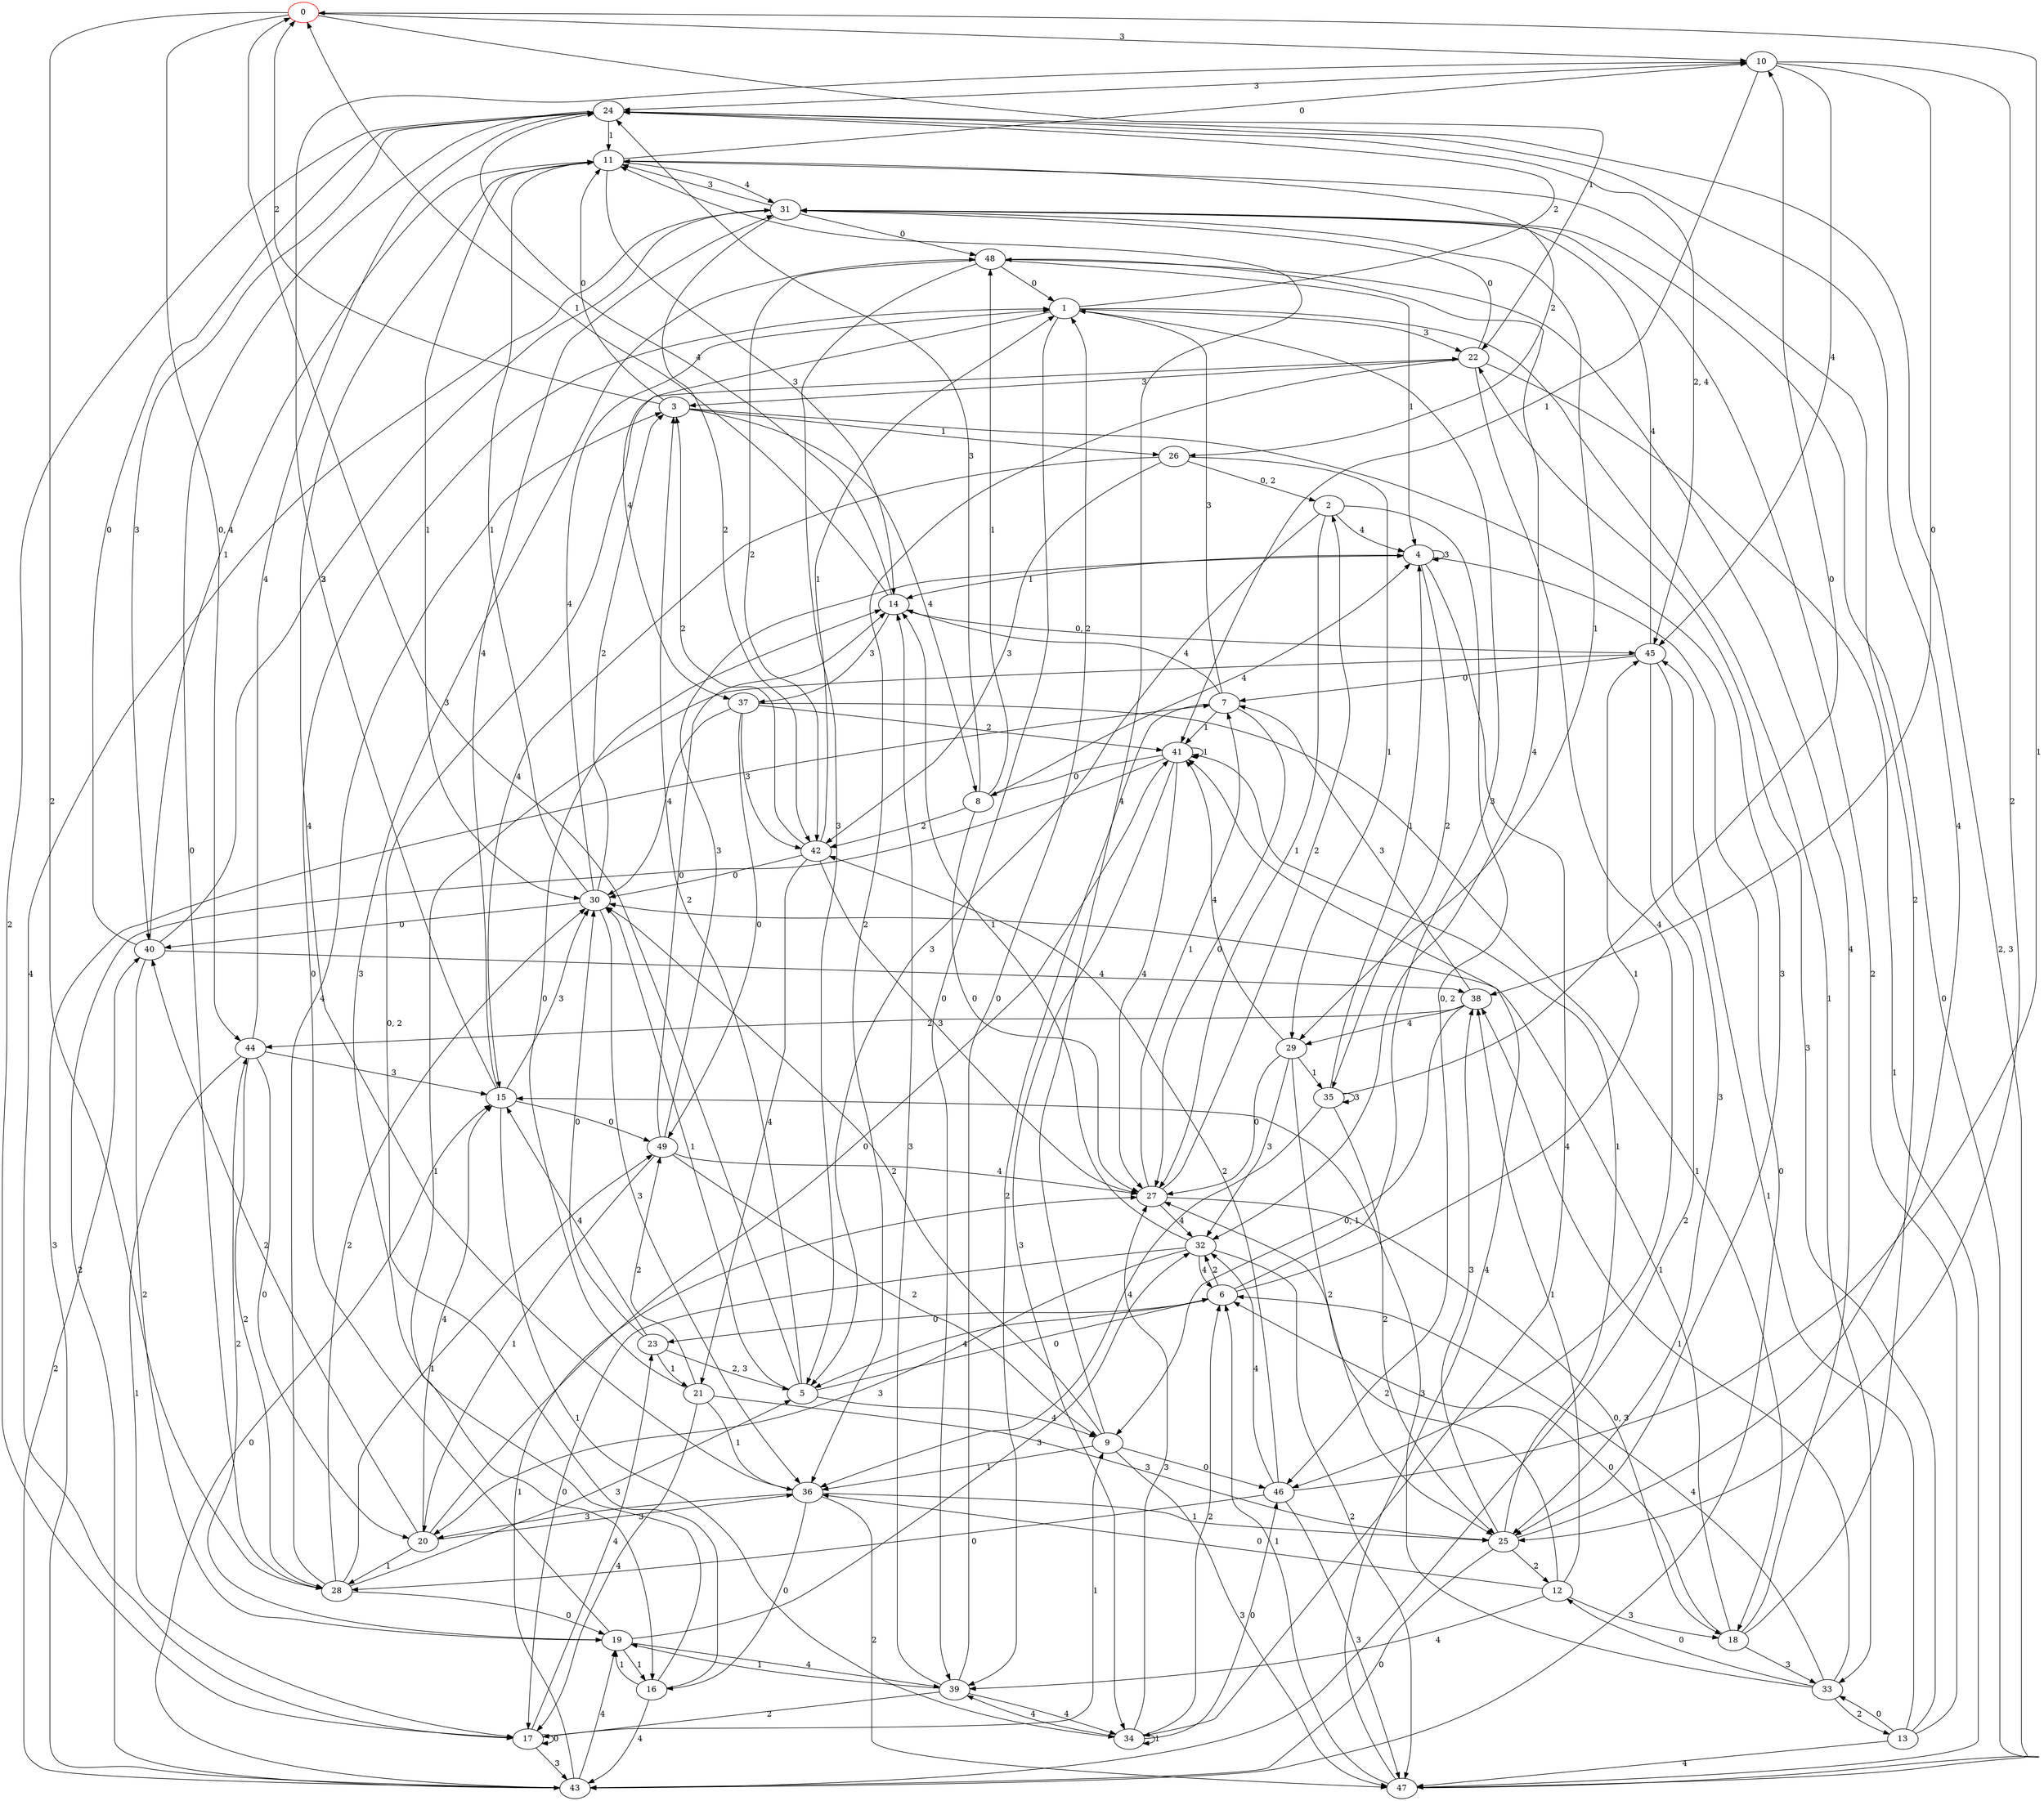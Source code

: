 digraph g {
0 [label= "0"] [color="red"];
1 [label= "1"];
2 [label= "2"];
3 [label= "3"];
4 [label= "4"];
5 [label= "5"];
6 [label= "6"];
7 [label= "7"];
8 [label= "8"];
9 [label= "9"];
10 [label= "10"];
11 [label= "11"];
12 [label= "12"];
13 [label= "13"];
14 [label= "14"];
15 [label= "15"];
16 [label= "16"];
17 [label= "17"];
18 [label= "18"];
19 [label= "19"];
20 [label= "20"];
21 [label= "21"];
22 [label= "22"];
23 [label= "23"];
24 [label= "24"];
25 [label= "25"];
26 [label= "26"];
27 [label= "27"];
28 [label= "28"];
29 [label= "29"];
30 [label= "30"];
31 [label= "31"];
32 [label= "32"];
33 [label= "33"];
34 [label= "34"];
35 [label= "35"];
36 [label= "36"];
37 [label= "37"];
38 [label= "38"];
39 [label= "39"];
40 [label= "40"];
41 [label= "41"];
42 [label= "42"];
43 [label= "43"];
44 [label= "44"];
45 [label= "45"];
46 [label= "46"];
47 [label= "47"];
48 [label= "48"];
49 [label= "49"];
0 -> 22[label= "1"];
0 -> 28[label= "2"];
0 -> 10[label= "3"];
1 -> 39[label= "0"];
1 -> 33[label= "1"];
1 -> 24[label= "2"];
1 -> 22[label= "3"];
1 -> 37[label= "4"];
2 -> 27[label= "1"];
2 -> 5[label= "3"];
2 -> 4[label= "4"];
3 -> 11[label= "0"];
3 -> 26[label= "1"];
3 -> 0[label= "2"];
3 -> 25[label= "3"];
3 -> 8[label= "4"];
4 -> 43[label= "0"];
4 -> 14[label= "1"];
4 -> 35[label= "2"];
4 -> 4[label= "3"];
4 -> 34[label= "4"];
5 -> 6[label= "0"];
5 -> 30[label= "1"];
5 -> 3[label= "2"];
5 -> 0[label= "3"];
5 -> 9[label= "4"];
6 -> 23[label= "0"];
6 -> 45[label= "1"];
6 -> 32[label= "2"];
6 -> 1[label= "3"];
6 -> 5[label= "4"];
7 -> 27[label= "0"];
7 -> 41[label= "1"];
7 -> 39[label= "2"];
7 -> 1[label= "3"];
7 -> 14[label= "4"];
8 -> 27[label= "0"];
8 -> 48[label= "1"];
8 -> 42[label= "2"];
8 -> 24[label= "3"];
8 -> 4[label= "4"];
9 -> 46[label= "0"];
9 -> 36[label= "1"];
9 -> 30[label= "2"];
9 -> 47[label= "3"];
9 -> 11[label= "4"];
10 -> 38[label= "0"];
10 -> 41[label= "1"];
10 -> 25[label= "2"];
10 -> 24[label= "3"];
10 -> 45[label= "4"];
11 -> 10[label= "0"];
11 -> 30[label= "1"];
11 -> 26[label= "2"];
11 -> 14[label= "3"];
11 -> 31[label= "4"];
12 -> 36[label= "0"];
12 -> 38[label= "1"];
12 -> 27[label= "2"];
12 -> 18[label= "3"];
12 -> 39[label= "4"];
13 -> 33[label= "0"];
13 -> 45[label= "1"];
13 -> 31[label= "2"];
13 -> 22[label= "3"];
13 -> 47[label= "4"];
14 -> 0[label= "1"];
14 -> 37[label= "3"];
14 -> 24[label= "4"];
15 -> 49[label= "0"];
15 -> 34[label= "1"];
15 -> 10[label= "2"];
15 -> 30[label= "3"];
15 -> 31[label= "4"];
16 -> 19[label= "1"];
16 -> 48[label= "3"];
16 -> 43[label= "4"];
17 -> 17[label= "0"];
17 -> 9[label= "1"];
17 -> 24[label= "2"];
17 -> 43[label= "3"];
17 -> 23[label= "4"];
18 -> 6[label= "0"];
18 -> 30[label= "1"];
18 -> 11[label= "2"];
18 -> 33[label= "3"];
18 -> 48[label= "4"];
19 -> 1[label= "0"];
19 -> 16[label= "1"];
19 -> 44[label= "2"];
19 -> 32[label= "3"];
19 -> 39[label= "4"];
20 -> 41[label= "0"];
20 -> 28[label= "1"];
20 -> 40[label= "2"];
20 -> 36[label= "3"];
20 -> 15[label= "4"];
21 -> 14[label= "0"];
21 -> 36[label= "1"];
21 -> 49[label= "2"];
21 -> 25[label= "3"];
21 -> 17[label= "4"];
22 -> 31[label= "0"];
22 -> 47[label= "1"];
22 -> 36[label= "2"];
22 -> 3[label= "3"];
22 -> 46[label= "4"];
23 -> 30[label= "0"];
23 -> 21[label= "1"];
23 -> 15[label= "4"];
24 -> 28[label= "0"];
24 -> 11[label= "1"];
24 -> 40[label= "3"];
25 -> 43[label= "0"];
25 -> 41[label= "1"];
25 -> 12[label= "2"];
25 -> 38[label= "3"];
25 -> 24[label= "4"];
26 -> 29[label= "1"];
26 -> 42[label= "3"];
26 -> 15[label= "4"];
27 -> 7[label= "1"];
27 -> 2[label= "2"];
27 -> 32[label= "4"];
28 -> 19[label= "0"];
28 -> 49[label= "1"];
28 -> 30[label= "2"];
28 -> 5[label= "3"];
28 -> 3[label= "4"];
29 -> 27[label= "0"];
29 -> 35[label= "1"];
29 -> 25[label= "2"];
29 -> 32[label= "3"];
29 -> 41[label= "4"];
30 -> 40[label= "0"];
30 -> 11[label= "1"];
30 -> 3[label= "2"];
30 -> 36[label= "3"];
30 -> 1[label= "4"];
31 -> 48[label= "0"];
31 -> 29[label= "1"];
31 -> 42[label= "2"];
31 -> 11[label= "3"];
31 -> 17[label= "4"];
32 -> 17[label= "0"];
32 -> 14[label= "1"];
32 -> 47[label= "2"];
32 -> 20[label= "3"];
32 -> 6[label= "4"];
33 -> 12[label= "0"];
33 -> 38[label= "1"];
33 -> 13[label= "2"];
33 -> 15[label= "3"];
33 -> 6[label= "4"];
34 -> 46[label= "0"];
34 -> 34[label= "1"];
34 -> 6[label= "2"];
34 -> 27[label= "3"];
34 -> 39[label= "4"];
35 -> 10[label= "0"];
35 -> 4[label= "1"];
35 -> 25[label= "2"];
35 -> 35[label= "3"];
35 -> 36[label= "4"];
36 -> 16[label= "0"];
36 -> 25[label= "1"];
36 -> 47[label= "2"];
36 -> 20[label= "3"];
36 -> 11[label= "4"];
37 -> 49[label= "0"];
37 -> 18[label= "1"];
37 -> 41[label= "2"];
37 -> 42[label= "3"];
37 -> 30[label= "4"];
38 -> 44[label= "2"];
38 -> 7[label= "3"];
38 -> 29[label= "4"];
39 -> 1[label= "0"];
39 -> 19[label= "1"];
39 -> 17[label= "2"];
39 -> 14[label= "3"];
39 -> 34[label= "4"];
40 -> 24[label= "0"];
40 -> 11[label= "1"];
40 -> 19[label= "2"];
40 -> 31[label= "3"];
40 -> 38[label= "4"];
41 -> 8[label= "0"];
41 -> 41[label= "1"];
41 -> 43[label= "2"];
41 -> 34[label= "3"];
41 -> 27[label= "4"];
42 -> 30[label= "0"];
42 -> 1[label= "1"];
42 -> 3[label= "2"];
42 -> 27[label= "3"];
42 -> 21[label= "4"];
43 -> 15[label= "0"];
43 -> 27[label= "1"];
43 -> 40[label= "2"];
43 -> 7[label= "3"];
43 -> 19[label= "4"];
44 -> 20[label= "0"];
44 -> 17[label= "1"];
44 -> 28[label= "2"];
44 -> 15[label= "3"];
44 -> 24[label= "4"];
45 -> 7[label= "0"];
45 -> 16[label= "1"];
45 -> 43[label= "2"];
45 -> 25[label= "3"];
45 -> 31[label= "4"];
46 -> 28[label= "0"];
46 -> 0[label= "1"];
46 -> 42[label= "2"];
46 -> 47[label= "3"];
46 -> 32[label= "4"];
47 -> 31[label= "0"];
47 -> 6[label= "1"];
47 -> 41[label= "4"];
48 -> 1[label= "0"];
48 -> 4[label= "1"];
48 -> 42[label= "2"];
48 -> 5[label= "3"];
48 -> 32[label= "4"];
49 -> 14[label= "0"];
49 -> 20[label= "1"];
49 -> 9[label= "2"];
49 -> 4[label= "3"];
49 -> 27[label= "4"];
0 -> 44[label= "0, 4"];
2 -> 46[label= "0, 2"];
14 -> 45[label= "0, 2"];
16 -> 22[label= "0, 2"];
23 -> 5[label= "2, 3"];
24 -> 45[label= "2, 4"];
26 -> 2[label= "0, 2"];
27 -> 18[label= "0, 3"];
38 -> 9[label= "0, 1"];
47 -> 24[label= "2, 3"];
}
